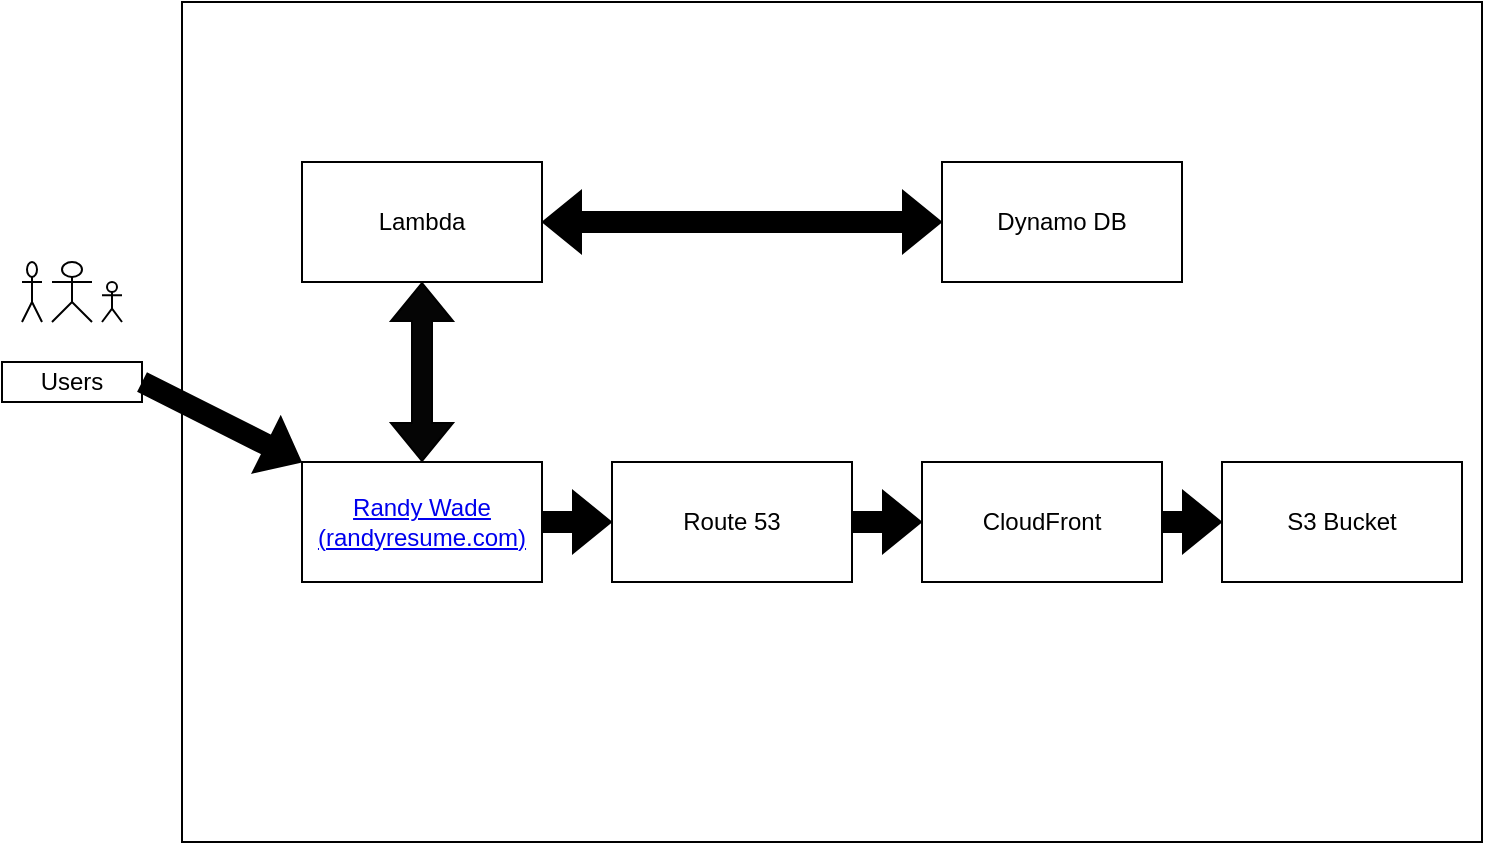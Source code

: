 <mxfile version="23.1.1" type="device">
  <diagram name="Page-1" id="X37pJhHKC2i1DL4sV2bg">
    <mxGraphModel dx="1177" dy="667" grid="0" gridSize="10" guides="1" tooltips="1" connect="1" arrows="1" fold="1" page="1" pageScale="1" pageWidth="850" pageHeight="1100" math="0" shadow="0">
      <root>
        <mxCell id="0" />
        <mxCell id="1" parent="0" />
        <mxCell id="YpYyZc0Xbdfai8LwH4r5-1" value="Users" style="rounded=0;whiteSpace=wrap;html=1;" vertex="1" parent="1">
          <mxGeometry x="60" y="310" width="70" height="20" as="geometry" />
        </mxCell>
        <mxCell id="YpYyZc0Xbdfai8LwH4r5-2" value="" style="shape=umlActor;verticalLabelPosition=bottom;verticalAlign=top;html=1;outlineConnect=0;" vertex="1" parent="1">
          <mxGeometry x="70" y="260" width="10" height="30" as="geometry" />
        </mxCell>
        <mxCell id="YpYyZc0Xbdfai8LwH4r5-3" value="" style="shape=umlActor;verticalLabelPosition=bottom;verticalAlign=top;html=1;outlineConnect=0;" vertex="1" parent="1">
          <mxGeometry x="85" y="260" width="20" height="30" as="geometry" />
        </mxCell>
        <mxCell id="YpYyZc0Xbdfai8LwH4r5-4" value="" style="shape=umlActor;verticalLabelPosition=bottom;verticalAlign=top;html=1;outlineConnect=0;" vertex="1" parent="1">
          <mxGeometry x="110" y="270" width="10" height="20" as="geometry" />
        </mxCell>
        <mxCell id="YpYyZc0Xbdfai8LwH4r5-11" value="" style="rounded=0;whiteSpace=wrap;html=1;" vertex="1" parent="1">
          <mxGeometry x="150" y="130" width="650" height="420" as="geometry" />
        </mxCell>
        <mxCell id="YpYyZc0Xbdfai8LwH4r5-14" value="" style="shape=flexArrow;endArrow=classic;html=1;rounded=0;exitX=1;exitY=0.5;exitDx=0;exitDy=0;entryX=0.092;entryY=0.548;entryDx=0;entryDy=0;entryPerimeter=0;fillColor=#000000;" edge="1" parent="1" source="YpYyZc0Xbdfai8LwH4r5-1" target="YpYyZc0Xbdfai8LwH4r5-11">
          <mxGeometry width="50" height="50" relative="1" as="geometry">
            <mxPoint x="400" y="370" as="sourcePoint" />
            <mxPoint x="450" y="320" as="targetPoint" />
          </mxGeometry>
        </mxCell>
        <mxCell id="YpYyZc0Xbdfai8LwH4r5-15" value="&lt;a href=&quot;https://randyresume.com/&quot;&gt;Randy Wade (randyresume.com)&lt;/a&gt;" style="rounded=0;whiteSpace=wrap;html=1;" vertex="1" parent="1">
          <mxGeometry x="210" y="360" width="120" height="60" as="geometry" />
        </mxCell>
        <mxCell id="YpYyZc0Xbdfai8LwH4r5-16" value="Lambda" style="rounded=0;whiteSpace=wrap;html=1;" vertex="1" parent="1">
          <mxGeometry x="210" y="210" width="120" height="60" as="geometry" />
        </mxCell>
        <mxCell id="YpYyZc0Xbdfai8LwH4r5-17" value="" style="shape=flexArrow;endArrow=classic;startArrow=classic;html=1;rounded=0;entryX=0.5;entryY=1;entryDx=0;entryDy=0;exitX=0.5;exitY=0;exitDx=0;exitDy=0;fillColor=#050505;" edge="1" parent="1" source="YpYyZc0Xbdfai8LwH4r5-15" target="YpYyZc0Xbdfai8LwH4r5-16">
          <mxGeometry width="100" height="100" relative="1" as="geometry">
            <mxPoint x="370" y="390" as="sourcePoint" />
            <mxPoint x="470" y="290" as="targetPoint" />
          </mxGeometry>
        </mxCell>
        <mxCell id="YpYyZc0Xbdfai8LwH4r5-18" value="Dynamo DB" style="rounded=0;whiteSpace=wrap;html=1;" vertex="1" parent="1">
          <mxGeometry x="530" y="210" width="120" height="60" as="geometry" />
        </mxCell>
        <mxCell id="YpYyZc0Xbdfai8LwH4r5-19" value="" style="shape=flexArrow;endArrow=classic;startArrow=classic;html=1;rounded=0;exitX=1;exitY=0.5;exitDx=0;exitDy=0;fillColor=#000000;" edge="1" parent="1" source="YpYyZc0Xbdfai8LwH4r5-16" target="YpYyZc0Xbdfai8LwH4r5-18">
          <mxGeometry width="100" height="100" relative="1" as="geometry">
            <mxPoint x="370" y="390" as="sourcePoint" />
            <mxPoint x="470" y="290" as="targetPoint" />
          </mxGeometry>
        </mxCell>
        <mxCell id="YpYyZc0Xbdfai8LwH4r5-20" value="Route 53" style="rounded=0;whiteSpace=wrap;html=1;" vertex="1" parent="1">
          <mxGeometry x="365" y="360" width="120" height="60" as="geometry" />
        </mxCell>
        <mxCell id="YpYyZc0Xbdfai8LwH4r5-21" value="CloudFront" style="rounded=0;whiteSpace=wrap;html=1;" vertex="1" parent="1">
          <mxGeometry x="520" y="360" width="120" height="60" as="geometry" />
        </mxCell>
        <mxCell id="YpYyZc0Xbdfai8LwH4r5-22" value="S3 Bucket" style="rounded=0;whiteSpace=wrap;html=1;" vertex="1" parent="1">
          <mxGeometry x="670" y="360" width="120" height="60" as="geometry" />
        </mxCell>
        <mxCell id="YpYyZc0Xbdfai8LwH4r5-23" value="" style="shape=flexArrow;endArrow=classic;html=1;rounded=0;exitX=1;exitY=0.5;exitDx=0;exitDy=0;entryX=0;entryY=0.5;entryDx=0;entryDy=0;fillColor=#000000;" edge="1" parent="1" source="YpYyZc0Xbdfai8LwH4r5-15" target="YpYyZc0Xbdfai8LwH4r5-20">
          <mxGeometry width="50" height="50" relative="1" as="geometry">
            <mxPoint x="400" y="370" as="sourcePoint" />
            <mxPoint x="450" y="320" as="targetPoint" />
          </mxGeometry>
        </mxCell>
        <mxCell id="YpYyZc0Xbdfai8LwH4r5-24" value="" style="shape=flexArrow;endArrow=classic;html=1;rounded=0;exitX=1;exitY=0.5;exitDx=0;exitDy=0;entryX=0;entryY=0.5;entryDx=0;entryDy=0;fillColor=#000000;" edge="1" parent="1" source="YpYyZc0Xbdfai8LwH4r5-20" target="YpYyZc0Xbdfai8LwH4r5-21">
          <mxGeometry width="50" height="50" relative="1" as="geometry">
            <mxPoint x="400" y="370" as="sourcePoint" />
            <mxPoint x="450" y="320" as="targetPoint" />
          </mxGeometry>
        </mxCell>
        <mxCell id="YpYyZc0Xbdfai8LwH4r5-26" value="" style="shape=flexArrow;endArrow=classic;html=1;rounded=0;exitX=1;exitY=0.5;exitDx=0;exitDy=0;entryX=0;entryY=0.5;entryDx=0;entryDy=0;fillColor=#000000;" edge="1" parent="1" source="YpYyZc0Xbdfai8LwH4r5-21" target="YpYyZc0Xbdfai8LwH4r5-22">
          <mxGeometry width="50" height="50" relative="1" as="geometry">
            <mxPoint x="400" y="370" as="sourcePoint" />
            <mxPoint x="450" y="320" as="targetPoint" />
          </mxGeometry>
        </mxCell>
      </root>
    </mxGraphModel>
  </diagram>
</mxfile>
